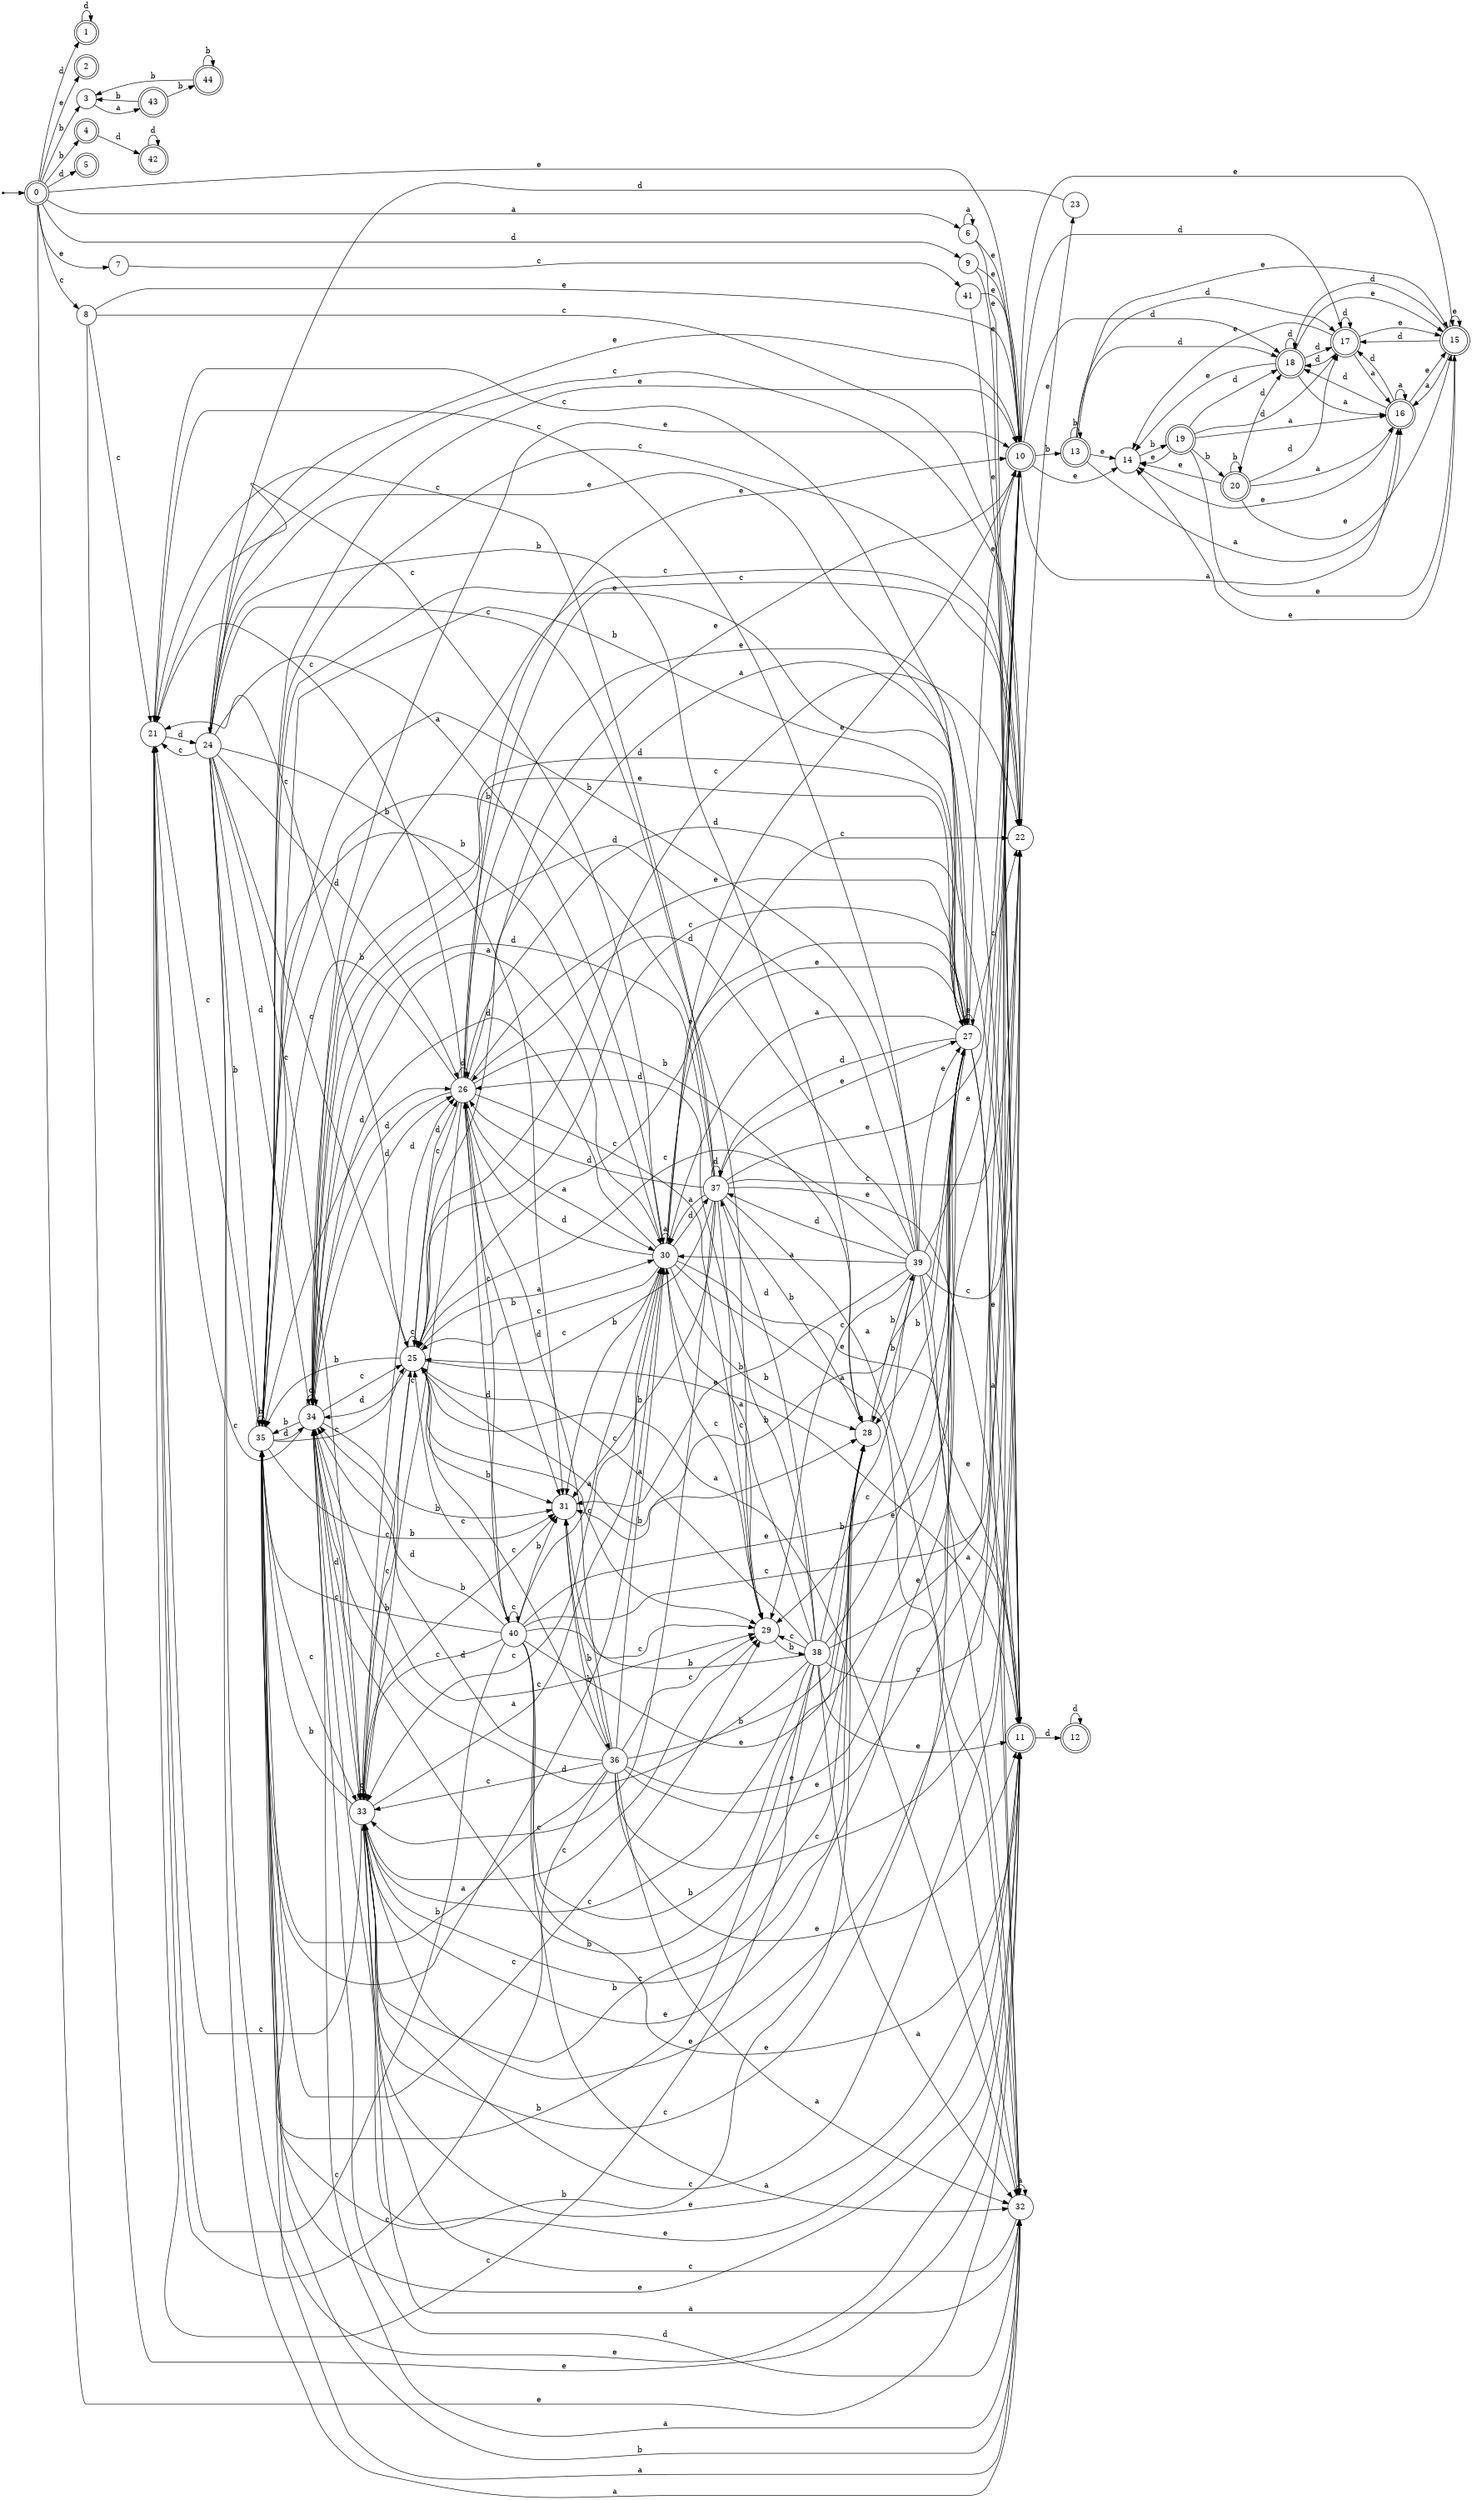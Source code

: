 digraph finite_state_machine {
rankdir=LR;
size="20,20";
node [shape = point]; "dummy0"
node [shape = doublecircle]; "0";"dummy0" -> "0";
node [shape = doublecircle]; "1";node [shape = doublecircle]; "2";node [shape = circle]; "3";
node [shape = doublecircle]; "4";node [shape = doublecircle]; "5";node [shape = circle]; "6";
node [shape = circle]; "7";
node [shape = circle]; "8";
node [shape = circle]; "9";
node [shape = doublecircle]; "10";node [shape = doublecircle]; "11";node [shape = doublecircle]; "12";node [shape = doublecircle]; "13";node [shape = circle]; "14";
node [shape = doublecircle]; "15";node [shape = doublecircle]; "16";node [shape = doublecircle]; "17";node [shape = doublecircle]; "18";node [shape = doublecircle]; "19";node [shape = doublecircle]; "20";node [shape = circle]; "21";
node [shape = circle]; "22";
node [shape = circle]; "23";
node [shape = circle]; "24";
node [shape = circle]; "25";
node [shape = circle]; "26";
node [shape = circle]; "27";
node [shape = circle]; "28";
node [shape = circle]; "29";
node [shape = circle]; "30";
node [shape = circle]; "31";
node [shape = circle]; "32";
node [shape = circle]; "33";
node [shape = circle]; "34";
node [shape = circle]; "35";
node [shape = circle]; "36";
node [shape = circle]; "37";
node [shape = circle]; "38";
node [shape = circle]; "39";
node [shape = circle]; "40";
node [shape = circle]; "41";
node [shape = doublecircle]; "42";node [shape = doublecircle]; "43";node [shape = doublecircle]; "44";"0" -> "1" [label = "d"];
 "0" -> "5" [label = "d"];
 "0" -> "9" [label = "d"];
 "0" -> "11" [label = "e"];
 "0" -> "2" [label = "e"];
 "0" -> "10" [label = "e"];
 "0" -> "7" [label = "e"];
 "0" -> "3" [label = "b"];
 "0" -> "4" [label = "b"];
 "0" -> "6" [label = "a"];
 "0" -> "8" [label = "c"];
 "11" -> "12" [label = "d"];
 "12" -> "12" [label = "d"];
 "10" -> "13" [label = "b"];
 "10" -> "14" [label = "e"];
 "10" -> "15" [label = "e"];
 "10" -> "16" [label = "a"];
 "10" -> "17" [label = "d"];
 "10" -> "18" [label = "d"];
 "18" -> "17" [label = "d"];
 "18" -> "18" [label = "d"];
 "18" -> "14" [label = "e"];
 "18" -> "15" [label = "e"];
 "18" -> "16" [label = "a"];
 "17" -> "17" [label = "d"];
 "17" -> "18" [label = "d"];
 "17" -> "16" [label = "a"];
 "17" -> "14" [label = "e"];
 "17" -> "15" [label = "e"];
 "16" -> "16" [label = "a"];
 "16" -> "17" [label = "d"];
 "16" -> "18" [label = "d"];
 "16" -> "14" [label = "e"];
 "16" -> "15" [label = "e"];
 "15" -> "14" [label = "e"];
 "15" -> "15" [label = "e"];
 "15" -> "16" [label = "a"];
 "15" -> "17" [label = "d"];
 "15" -> "18" [label = "d"];
 "14" -> "19" [label = "b"];
 "19" -> "14" [label = "e"];
 "19" -> "15" [label = "e"];
 "19" -> "20" [label = "b"];
 "19" -> "16" [label = "a"];
 "19" -> "17" [label = "d"];
 "19" -> "18" [label = "d"];
 "20" -> "20" [label = "b"];
 "20" -> "14" [label = "e"];
 "20" -> "15" [label = "e"];
 "20" -> "16" [label = "a"];
 "20" -> "17" [label = "d"];
 "20" -> "18" [label = "d"];
 "13" -> "13" [label = "b"];
 "13" -> "14" [label = "e"];
 "13" -> "15" [label = "e"];
 "13" -> "16" [label = "a"];
 "13" -> "17" [label = "d"];
 "13" -> "18" [label = "d"];
 "9" -> "10" [label = "e"];
 "9" -> "11" [label = "e"];
 "8" -> "21" [label = "c"];
 "8" -> "22" [label = "c"];
 "8" -> "10" [label = "e"];
 "8" -> "11" [label = "e"];
 "22" -> "23" [label = "e"];
 "23" -> "24" [label = "d"];
 "24" -> "33" [label = "c"];
 "24" -> "21" [label = "c"];
 "24" -> "22" [label = "c"];
 "24" -> "25" [label = "c"];
 "24" -> "29" [label = "c"];
 "24" -> "26" [label = "d"];
 "24" -> "34" [label = "d"];
 "24" -> "11" [label = "e"];
 "24" -> "10" [label = "e"];
 "24" -> "27" [label = "e"];
 "24" -> "35" [label = "b"];
 "24" -> "28" [label = "b"];
 "24" -> "31" [label = "b"];
 "24" -> "32" [label = "a"];
 "24" -> "30" [label = "a"];
 "35" -> "35" [label = "b"];
 "35" -> "28" [label = "b"];
 "35" -> "31" [label = "b"];
 "35" -> "33" [label = "c"];
 "35" -> "21" [label = "c"];
 "35" -> "22" [label = "c"];
 "35" -> "25" [label = "c"];
 "35" -> "29" [label = "c"];
 "35" -> "34" [label = "d"];
 "35" -> "26" [label = "d"];
 "35" -> "32" [label = "a"];
 "35" -> "30" [label = "a"];
 "35" -> "11" [label = "e"];
 "35" -> "10" [label = "e"];
 "35" -> "27" [label = "e"];
 "34" -> "34" [label = "d"];
 "34" -> "26" [label = "d"];
 "34" -> "33" [label = "c"];
 "34" -> "21" [label = "c"];
 "34" -> "22" [label = "c"];
 "34" -> "25" [label = "c"];
 "34" -> "29" [label = "c"];
 "34" -> "35" [label = "b"];
 "34" -> "28" [label = "b"];
 "34" -> "31" [label = "b"];
 "34" -> "32" [label = "a"];
 "34" -> "30" [label = "a"];
 "34" -> "11" [label = "e"];
 "34" -> "10" [label = "e"];
 "34" -> "27" [label = "e"];
 "33" -> "33" [label = "c"];
 "33" -> "21" [label = "c"];
 "33" -> "22" [label = "c"];
 "33" -> "25" [label = "c"];
 "33" -> "29" [label = "c"];
 "33" -> "34" [label = "d"];
 "33" -> "26" [label = "d"];
 "33" -> "35" [label = "b"];
 "33" -> "28" [label = "b"];
 "33" -> "31" [label = "b"];
 "33" -> "32" [label = "a"];
 "33" -> "30" [label = "a"];
 "33" -> "11" [label = "e"];
 "33" -> "10" [label = "e"];
 "33" -> "27" [label = "e"];
 "32" -> "32" [label = "a"];
 "32" -> "33" [label = "c"];
 "32" -> "34" [label = "d"];
 "32" -> "35" [label = "b"];
 "31" -> "36" [label = "b"];
 "36" -> "35" [label = "b"];
 "36" -> "28" [label = "b"];
 "36" -> "31" [label = "b"];
 "36" -> "33" [label = "c"];
 "36" -> "21" [label = "c"];
 "36" -> "22" [label = "c"];
 "36" -> "25" [label = "c"];
 "36" -> "29" [label = "c"];
 "36" -> "26" [label = "d"];
 "36" -> "34" [label = "d"];
 "36" -> "11" [label = "e"];
 "36" -> "10" [label = "e"];
 "36" -> "27" [label = "e"];
 "36" -> "32" [label = "a"];
 "36" -> "30" [label = "a"];
 "30" -> "32" [label = "a"];
 "30" -> "30" [label = "a"];
 "30" -> "11" [label = "e"];
 "30" -> "10" [label = "e"];
 "30" -> "27" [label = "e"];
 "30" -> "35" [label = "b"];
 "30" -> "28" [label = "b"];
 "30" -> "31" [label = "b"];
 "30" -> "33" [label = "c"];
 "30" -> "21" [label = "c"];
 "30" -> "22" [label = "c"];
 "30" -> "25" [label = "c"];
 "30" -> "29" [label = "c"];
 "30" -> "26" [label = "d"];
 "30" -> "34" [label = "d"];
 "30" -> "37" [label = "d"];
 "37" -> "26" [label = "d"];
 "37" -> "34" [label = "d"];
 "37" -> "37" [label = "d"];
 "37" -> "11" [label = "e"];
 "37" -> "10" [label = "e"];
 "37" -> "27" [label = "e"];
 "37" -> "35" [label = "b"];
 "37" -> "28" [label = "b"];
 "37" -> "31" [label = "b"];
 "37" -> "33" [label = "c"];
 "37" -> "21" [label = "c"];
 "37" -> "22" [label = "c"];
 "37" -> "25" [label = "c"];
 "37" -> "29" [label = "c"];
 "37" -> "32" [label = "a"];
 "37" -> "30" [label = "a"];
 "29" -> "38" [label = "b"];
 "38" -> "33" [label = "c"];
 "38" -> "21" [label = "c"];
 "38" -> "22" [label = "c"];
 "38" -> "25" [label = "c"];
 "38" -> "29" [label = "c"];
 "38" -> "11" [label = "e"];
 "38" -> "10" [label = "e"];
 "38" -> "27" [label = "e"];
 "38" -> "35" [label = "b"];
 "38" -> "28" [label = "b"];
 "38" -> "31" [label = "b"];
 "38" -> "32" [label = "a"];
 "38" -> "30" [label = "a"];
 "38" -> "26" [label = "d"];
 "38" -> "34" [label = "d"];
 "38" -> "37" [label = "d"];
 "28" -> "39" [label = "b"];
 "39" -> "35" [label = "b"];
 "39" -> "28" [label = "b"];
 "39" -> "31" [label = "b"];
 "39" -> "11" [label = "e"];
 "39" -> "10" [label = "e"];
 "39" -> "27" [label = "e"];
 "39" -> "33" [label = "c"];
 "39" -> "21" [label = "c"];
 "39" -> "22" [label = "c"];
 "39" -> "25" [label = "c"];
 "39" -> "29" [label = "c"];
 "39" -> "32" [label = "a"];
 "39" -> "30" [label = "a"];
 "39" -> "26" [label = "d"];
 "39" -> "34" [label = "d"];
 "39" -> "37" [label = "d"];
 "27" -> "11" [label = "e"];
 "27" -> "10" [label = "e"];
 "27" -> "27" [label = "e"];
 "27" -> "35" [label = "b"];
 "27" -> "28" [label = "b"];
 "27" -> "31" [label = "b"];
 "27" -> "33" [label = "c"];
 "27" -> "21" [label = "c"];
 "27" -> "22" [label = "c"];
 "27" -> "25" [label = "c"];
 "27" -> "29" [label = "c"];
 "27" -> "32" [label = "a"];
 "27" -> "30" [label = "a"];
 "27" -> "26" [label = "d"];
 "27" -> "34" [label = "d"];
 "27" -> "37" [label = "d"];
 "26" -> "26" [label = "d"];
 "26" -> "34" [label = "d"];
 "26" -> "33" [label = "c"];
 "26" -> "21" [label = "c"];
 "26" -> "22" [label = "c"];
 "26" -> "40" [label = "c"];
 "26" -> "25" [label = "c"];
 "26" -> "29" [label = "c"];
 "26" -> "11" [label = "e"];
 "26" -> "10" [label = "e"];
 "26" -> "27" [label = "e"];
 "26" -> "35" [label = "b"];
 "26" -> "28" [label = "b"];
 "26" -> "31" [label = "b"];
 "26" -> "32" [label = "a"];
 "26" -> "30" [label = "a"];
 "40" -> "33" [label = "c"];
 "40" -> "21" [label = "c"];
 "40" -> "22" [label = "c"];
 "40" -> "40" [label = "c"];
 "40" -> "25" [label = "c"];
 "40" -> "29" [label = "c"];
 "40" -> "26" [label = "d"];
 "40" -> "34" [label = "d"];
 "40" -> "11" [label = "e"];
 "40" -> "10" [label = "e"];
 "40" -> "27" [label = "e"];
 "40" -> "35" [label = "b"];
 "40" -> "28" [label = "b"];
 "40" -> "31" [label = "b"];
 "40" -> "32" [label = "a"];
 "40" -> "30" [label = "a"];
 "25" -> "33" [label = "c"];
 "25" -> "21" [label = "c"];
 "25" -> "22" [label = "c"];
 "25" -> "25" [label = "c"];
 "25" -> "29" [label = "c"];
 "25" -> "26" [label = "d"];
 "25" -> "34" [label = "d"];
 "25" -> "11" [label = "e"];
 "25" -> "10" [label = "e"];
 "25" -> "27" [label = "e"];
 "25" -> "35" [label = "b"];
 "25" -> "28" [label = "b"];
 "25" -> "31" [label = "b"];
 "25" -> "32" [label = "a"];
 "25" -> "30" [label = "a"];
 "21" -> "24" [label = "d"];
 "7" -> "41" [label = "c"];
 "41" -> "10" [label = "e"];
 "41" -> "11" [label = "e"];
 "6" -> "6" [label = "a"];
 "6" -> "10" [label = "e"];
 "6" -> "11" [label = "e"];
 "4" -> "42" [label = "d"];
 "42" -> "42" [label = "d"];
 "3" -> "43" [label = "a"];
 "43" -> "3" [label = "b"];
 "43" -> "44" [label = "b"];
 "44" -> "3" [label = "b"];
 "44" -> "44" [label = "b"];
 "1" -> "1" [label = "d"];
 }
